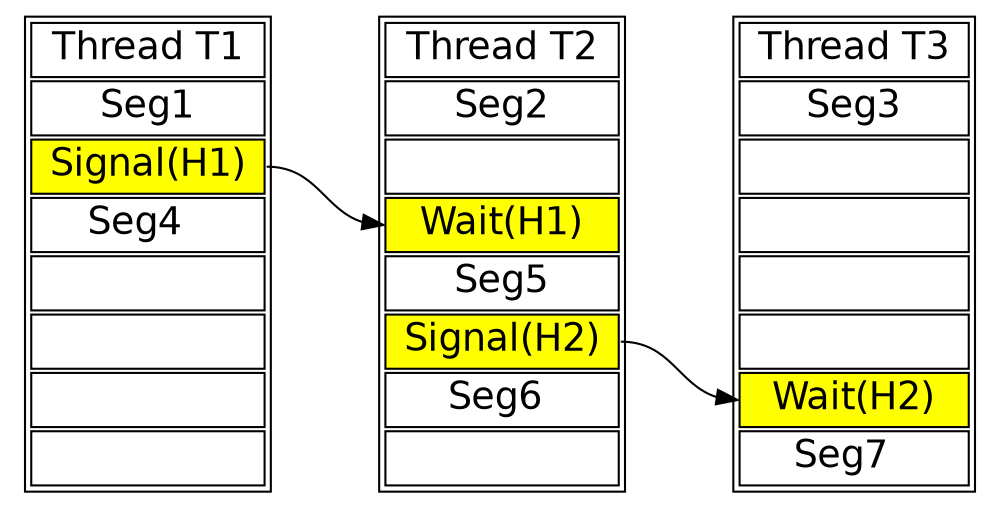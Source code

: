 digraph exa1 {
  rankdir="LR"
  node [shape=plaintext fontname="Helvetica" rankdir="LR" labeljust="r" fontsize=18 ];
   T1  [label=<<TABLE BGCOLOR="white">  
      <tr>  <td port="0"> Thread T1 </td> </tr> 
      <tr>  <td> Seg1 </td> </tr> 
      <tr>  <td bgcolor="yellow" port="signal"> Signal(H1) </td> </tr> 
      <tr>  <td> Seg4   </td> </tr> 
      <tr>  <td>   </td> </tr> 
      <tr>  <td>   </td> </tr> 
      <tr>  <td>   </td> </tr> 
      <tr>  <td port="end">   </td> </tr> 
      </TABLE>>
    ]


   T2  [label=<<TABLE BGCOLOR="white">  
      <tr>  <td port="0"> Thread T2 </td> </tr> 
      <tr>  <td> Seg2 </td> </tr> 
      <tr>  <td>   </td> </tr> 
      <tr>  <td bgcolor="yellow" port="wait"> Wait(H1) </td> </tr> 
      <tr>  <td> Seg5 </td> </tr> 
      <tr>  <td bgcolor="yellow" port="signal"> Signal(H2) </td> </tr> 
      <tr>  <td> Seg6  </td> </tr> 
      <tr>  <td port="end">   </td> </tr> 
      </TABLE>>
    ]
   T3  [label=<<TABLE BGCOLOR="white">  
      <tr>  <td port="0"> Thread T3 </td> </tr> 
      <tr>  <td> Seg3 </td> </tr> 
      <tr>  <td>   </td> </tr> 
      <tr>  <td>   </td> </tr> 
      <tr>  <td>   </td> </tr> 
      <tr>  <td>   </td> </tr> 
      <tr>  <td bgcolor="yellow" port="wait"> Wait(H2) </td> </tr> 
      <tr>  <td port="end"> Seg7   </td> </tr> 
      </TABLE>>
    ]




    T1:0 -> T2:0 [color="white" style="invis"];
    T2:0 -> T3:0 [color="white" style="invis"];
    T1:end -> T2:end [color="white" style="invis"];
    T2:end -> T3:end [color="white" style="invis"];
    T1:signal -> T2:wait;
    T2:signal -> T3:wait;
}
